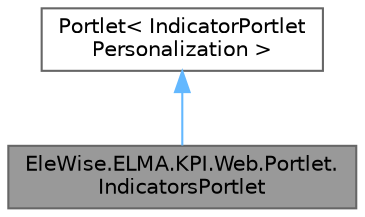 digraph "EleWise.ELMA.KPI.Web.Portlet.IndicatorsPortlet"
{
 // LATEX_PDF_SIZE
  bgcolor="transparent";
  edge [fontname=Helvetica,fontsize=10,labelfontname=Helvetica,labelfontsize=10];
  node [fontname=Helvetica,fontsize=10,shape=box,height=0.2,width=0.4];
  Node1 [id="Node000001",label="EleWise.ELMA.KPI.Web.Portlet.\lIndicatorsPortlet",height=0.2,width=0.4,color="gray40", fillcolor="grey60", style="filled", fontcolor="black",tooltip="Портлет \"G управления\"."];
  Node2 -> Node1 [id="edge1_Node000001_Node000002",dir="back",color="steelblue1",style="solid",tooltip=" "];
  Node2 [id="Node000002",label="Portlet\< IndicatorPortlet\lPersonalization \>",height=0.2,width=0.4,color="gray40", fillcolor="white", style="filled",tooltip=" "];
}
